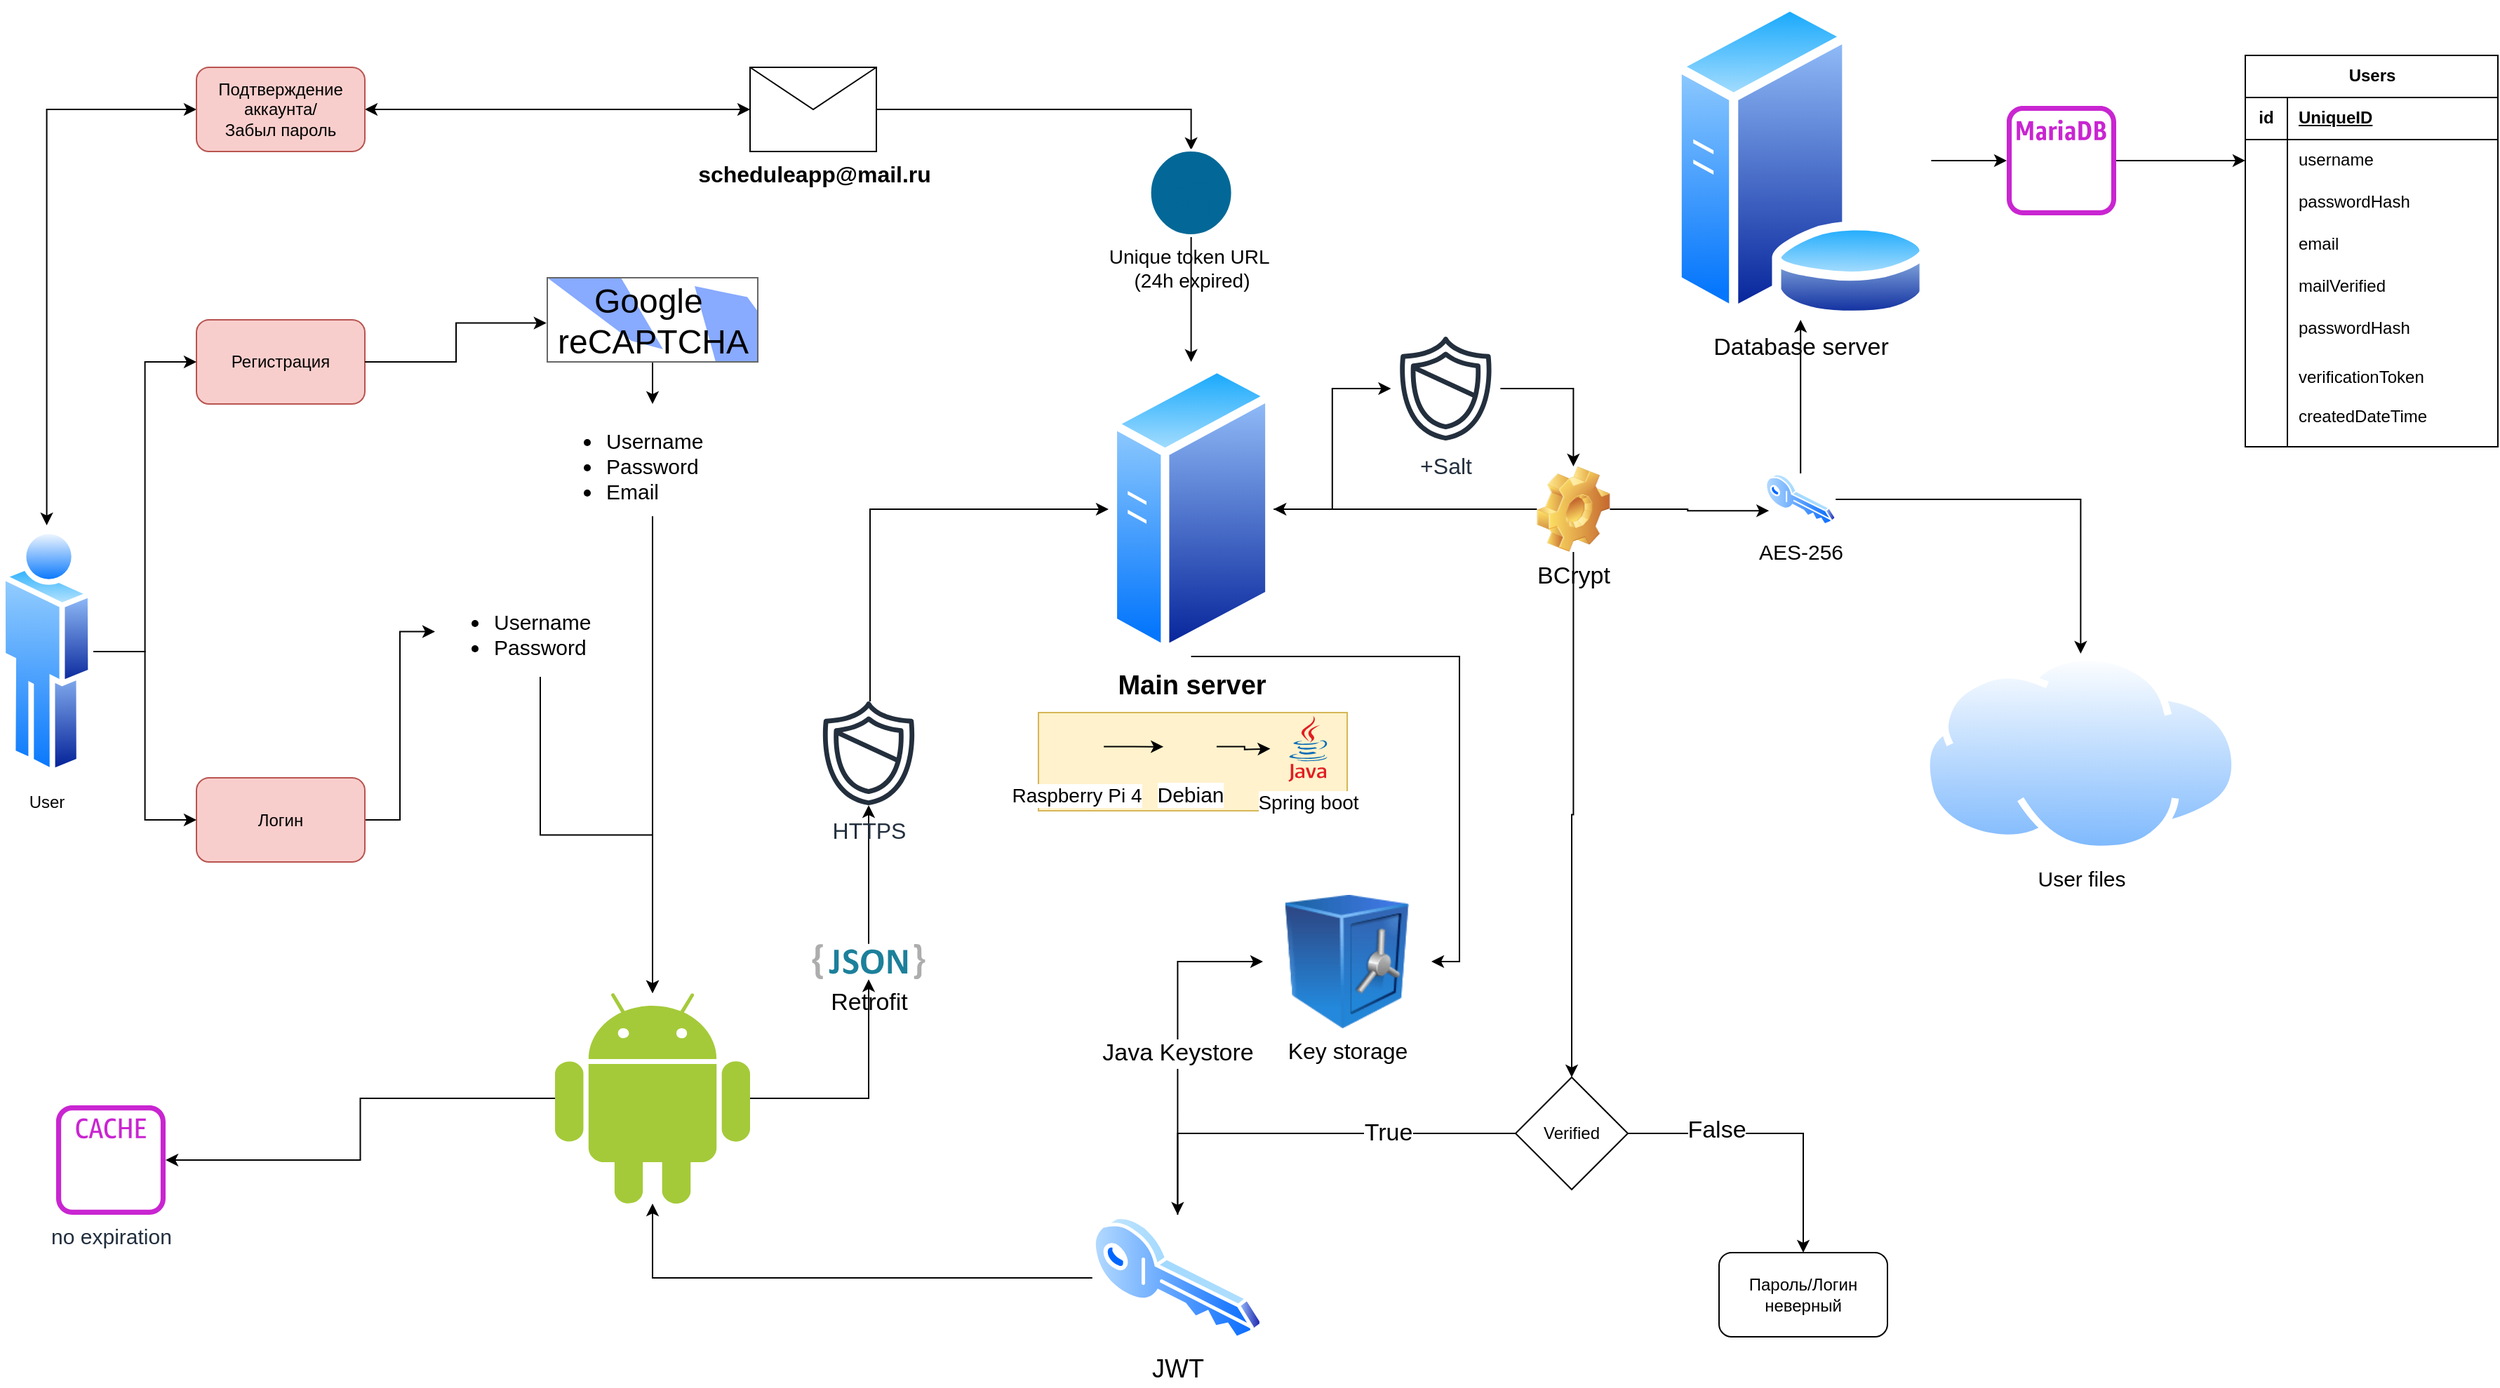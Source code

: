 <mxfile version="24.7.10">
  <diagram name="Страница — 1" id="QKNt265_Iv7t7Sv83_EB">
    <mxGraphModel dx="1509" dy="821" grid="1" gridSize="10" guides="1" tooltips="1" connect="1" arrows="1" fold="1" page="1" pageScale="1" pageWidth="850" pageHeight="1100" math="0" shadow="0">
      <root>
        <mxCell id="0" />
        <mxCell id="1" parent="0" />
        <mxCell id="BMl1e_dXPQe9FOXhRGfQ-3" value="Регистрация" style="rounded=1;whiteSpace=wrap;html=1;fillColor=#f8cecc;strokeColor=#b85450;" parent="1" vertex="1">
          <mxGeometry x="190" y="230" width="120" height="60" as="geometry" />
        </mxCell>
        <mxCell id="BMl1e_dXPQe9FOXhRGfQ-56" style="edgeStyle=orthogonalEdgeStyle;rounded=0;orthogonalLoop=1;jettySize=auto;html=1;entryX=0;entryY=0.5;entryDx=0;entryDy=0;" parent="1" source="BMl1e_dXPQe9FOXhRGfQ-6" target="BMl1e_dXPQe9FOXhRGfQ-55" edge="1">
          <mxGeometry relative="1" as="geometry" />
        </mxCell>
        <mxCell id="BMl1e_dXPQe9FOXhRGfQ-6" value="Логин" style="rounded=1;whiteSpace=wrap;html=1;fillColor=#f8cecc;strokeColor=#b85450;" parent="1" vertex="1">
          <mxGeometry x="190" y="556.5" width="120" height="60" as="geometry" />
        </mxCell>
        <mxCell id="BMl1e_dXPQe9FOXhRGfQ-92" style="edgeStyle=orthogonalEdgeStyle;rounded=0;orthogonalLoop=1;jettySize=auto;html=1;entryX=0.5;entryY=0;entryDx=0;entryDy=0;" parent="1" source="BMl1e_dXPQe9FOXhRGfQ-14" target="BMl1e_dXPQe9FOXhRGfQ-62" edge="1">
          <mxGeometry relative="1" as="geometry" />
        </mxCell>
        <mxCell id="BMl1e_dXPQe9FOXhRGfQ-110" value="" style="edgeStyle=orthogonalEdgeStyle;rounded=0;orthogonalLoop=1;jettySize=auto;html=1;" parent="1" source="BMl1e_dXPQe9FOXhRGfQ-14" target="BMl1e_dXPQe9FOXhRGfQ-17" edge="1">
          <mxGeometry relative="1" as="geometry" />
        </mxCell>
        <mxCell id="QFsG0AWe0DHCAmv3suZF-8" style="edgeStyle=orthogonalEdgeStyle;rounded=0;orthogonalLoop=1;jettySize=auto;html=1;entryX=0;entryY=0.75;entryDx=0;entryDy=0;" edge="1" parent="1" source="BMl1e_dXPQe9FOXhRGfQ-14" target="QFsG0AWe0DHCAmv3suZF-7">
          <mxGeometry relative="1" as="geometry" />
        </mxCell>
        <mxCell id="BMl1e_dXPQe9FOXhRGfQ-14" value="&lt;font style=&quot;font-size: 17px;&quot;&gt;BCrypt&lt;/font&gt;" style="shape=image;html=1;verticalLabelPosition=bottom;verticalAlign=top;imageAspect=1;aspect=fixed;image=img/clipart/Gear_128x128.png" parent="1" vertex="1">
          <mxGeometry x="1145.2" y="334.5" width="52" height="61" as="geometry" />
        </mxCell>
        <mxCell id="BMl1e_dXPQe9FOXhRGfQ-113" style="edgeStyle=orthogonalEdgeStyle;rounded=0;orthogonalLoop=1;jettySize=auto;html=1;" parent="1" source="BMl1e_dXPQe9FOXhRGfQ-15" target="BMl1e_dXPQe9FOXhRGfQ-84" edge="1">
          <mxGeometry relative="1" as="geometry" />
        </mxCell>
        <mxCell id="BMl1e_dXPQe9FOXhRGfQ-15" value="&lt;font style=&quot;font-size: 17px;&quot;&gt;Database server&lt;/font&gt;" style="image;aspect=fixed;perimeter=ellipsePerimeter;html=1;align=center;shadow=0;dashed=0;spacingTop=3;image=img/lib/active_directory/database_server.svg;" parent="1" vertex="1">
          <mxGeometry x="1240" y="2.93" width="186.2" height="227.07" as="geometry" />
        </mxCell>
        <mxCell id="BMl1e_dXPQe9FOXhRGfQ-16" value="&lt;font style=&quot;font-size: 15px;&quot;&gt;User files&lt;/font&gt;" style="image;aspect=fixed;perimeter=ellipsePerimeter;html=1;align=center;shadow=0;dashed=0;spacingTop=3;image=img/lib/active_directory/internet_cloud.svg;" parent="1" vertex="1">
          <mxGeometry x="1420" y="468" width="225.39" height="142" as="geometry" />
        </mxCell>
        <mxCell id="BMl1e_dXPQe9FOXhRGfQ-23" style="edgeStyle=orthogonalEdgeStyle;rounded=0;orthogonalLoop=1;jettySize=auto;html=1;entryX=0;entryY=0.5;entryDx=0;entryDy=0;" parent="1" source="BMl1e_dXPQe9FOXhRGfQ-21" target="BMl1e_dXPQe9FOXhRGfQ-3" edge="1">
          <mxGeometry relative="1" as="geometry" />
        </mxCell>
        <mxCell id="BMl1e_dXPQe9FOXhRGfQ-24" style="edgeStyle=orthogonalEdgeStyle;rounded=0;orthogonalLoop=1;jettySize=auto;html=1;entryX=0;entryY=0.5;entryDx=0;entryDy=0;" parent="1" source="BMl1e_dXPQe9FOXhRGfQ-21" target="BMl1e_dXPQe9FOXhRGfQ-6" edge="1">
          <mxGeometry relative="1" as="geometry" />
        </mxCell>
        <mxCell id="BMl1e_dXPQe9FOXhRGfQ-21" value="User" style="image;aspect=fixed;perimeter=ellipsePerimeter;html=1;align=center;shadow=0;dashed=0;spacingTop=3;image=img/lib/active_directory/user.svg;" parent="1" vertex="1">
          <mxGeometry x="50" y="376.5" width="66.6" height="180" as="geometry" />
        </mxCell>
        <mxCell id="BMl1e_dXPQe9FOXhRGfQ-27" value="" style="group" parent="1" vertex="1" connectable="0">
          <mxGeometry x="840" y="260" width="130" height="210" as="geometry" />
        </mxCell>
        <mxCell id="BMl1e_dXPQe9FOXhRGfQ-17" value="&lt;font size=&quot;1&quot; style=&quot;&quot;&gt;&lt;b style=&quot;font-size: 19px;&quot;&gt;Main server&lt;/b&gt;&lt;/font&gt;" style="image;aspect=fixed;perimeter=ellipsePerimeter;html=1;align=center;shadow=0;dashed=0;spacingTop=3;image=img/lib/active_directory/generic_server.svg;" parent="BMl1e_dXPQe9FOXhRGfQ-27" vertex="1">
          <mxGeometry width="117.6" height="210" as="geometry" />
        </mxCell>
        <mxCell id="BMl1e_dXPQe9FOXhRGfQ-136" style="edgeStyle=orthogonalEdgeStyle;rounded=0;orthogonalLoop=1;jettySize=auto;html=1;" parent="1" source="BMl1e_dXPQe9FOXhRGfQ-28" target="BMl1e_dXPQe9FOXhRGfQ-128" edge="1">
          <mxGeometry relative="1" as="geometry" />
        </mxCell>
        <mxCell id="QFsG0AWe0DHCAmv3suZF-3" style="edgeStyle=orthogonalEdgeStyle;rounded=0;orthogonalLoop=1;jettySize=auto;html=1;" edge="1" parent="1" source="BMl1e_dXPQe9FOXhRGfQ-29" target="QFsG0AWe0DHCAmv3suZF-1">
          <mxGeometry relative="1" as="geometry" />
        </mxCell>
        <mxCell id="BMl1e_dXPQe9FOXhRGfQ-28" value="" style="dashed=0;outlineConnect=0;html=1;align=center;labelPosition=center;verticalLabelPosition=bottom;verticalAlign=top;shape=mxgraph.weblogos.android;fillColor=#A4CA39;strokeColor=none" parent="1" vertex="1">
          <mxGeometry x="445.5" y="710" width="139" height="150" as="geometry" />
        </mxCell>
        <mxCell id="BMl1e_dXPQe9FOXhRGfQ-152" style="edgeStyle=orthogonalEdgeStyle;rounded=0;orthogonalLoop=1;jettySize=auto;html=1;" parent="1" source="BMl1e_dXPQe9FOXhRGfQ-35" target="BMl1e_dXPQe9FOXhRGfQ-28" edge="1">
          <mxGeometry relative="1" as="geometry" />
        </mxCell>
        <mxCell id="BMl1e_dXPQe9FOXhRGfQ-35" value="&lt;ul style=&quot;font-size: 15px;&quot;&gt;&lt;li&gt;Username&lt;/li&gt;&lt;li&gt;Password&lt;/li&gt;&lt;li&gt;Email&lt;/li&gt;&lt;/ul&gt;" style="text;strokeColor=none;fillColor=none;html=1;whiteSpace=wrap;verticalAlign=middle;overflow=hidden;arcSize=12;imageHeight=24;" parent="1" vertex="1">
          <mxGeometry x="440" y="290" width="150" height="80" as="geometry" />
        </mxCell>
        <mxCell id="BMl1e_dXPQe9FOXhRGfQ-47" style="edgeStyle=orthogonalEdgeStyle;rounded=0;orthogonalLoop=1;jettySize=auto;html=1;entryX=1;entryY=0.5;entryDx=0;entryDy=0;startArrow=classic;startFill=1;" parent="1" source="BMl1e_dXPQe9FOXhRGfQ-43" target="BMl1e_dXPQe9FOXhRGfQ-46" edge="1">
          <mxGeometry relative="1" as="geometry" />
        </mxCell>
        <mxCell id="QFsG0AWe0DHCAmv3suZF-14" style="edgeStyle=orthogonalEdgeStyle;rounded=0;orthogonalLoop=1;jettySize=auto;html=1;entryX=0.5;entryY=0;entryDx=0;entryDy=0;" edge="1" parent="1" source="QFsG0AWe0DHCAmv3suZF-16" target="BMl1e_dXPQe9FOXhRGfQ-17">
          <mxGeometry relative="1" as="geometry" />
        </mxCell>
        <mxCell id="BMl1e_dXPQe9FOXhRGfQ-43" value="&lt;b&gt;&lt;font style=&quot;font-size: 16px;&quot;&gt;scheduleapp@mail.ru&lt;/font&gt;&lt;/b&gt;" style="shape=message;html=1;html=1;outlineConnect=0;labelPosition=center;verticalLabelPosition=bottom;align=center;verticalAlign=top;" parent="1" vertex="1">
          <mxGeometry x="584.5" y="50" width="90" height="60" as="geometry" />
        </mxCell>
        <mxCell id="BMl1e_dXPQe9FOXhRGfQ-48" style="edgeStyle=orthogonalEdgeStyle;rounded=0;orthogonalLoop=1;jettySize=auto;html=1;entryX=0.5;entryY=0;entryDx=0;entryDy=0;startArrow=classic;startFill=1;" parent="1" source="BMl1e_dXPQe9FOXhRGfQ-46" target="BMl1e_dXPQe9FOXhRGfQ-21" edge="1">
          <mxGeometry relative="1" as="geometry" />
        </mxCell>
        <mxCell id="BMl1e_dXPQe9FOXhRGfQ-46" value="Подтверждение аккаун&lt;span style=&quot;background-color: initial;&quot;&gt;та/&lt;/span&gt;&lt;div&gt;Забыл пароль&lt;span style=&quot;background-color: initial;&quot;&gt;&lt;br&gt;&lt;/span&gt;&lt;/div&gt;" style="rounded=1;whiteSpace=wrap;html=1;fillColor=#f8cecc;strokeColor=#b85450;" parent="1" vertex="1">
          <mxGeometry x="190" y="50" width="120" height="60" as="geometry" />
        </mxCell>
        <mxCell id="BMl1e_dXPQe9FOXhRGfQ-129" style="edgeStyle=orthogonalEdgeStyle;rounded=0;orthogonalLoop=1;jettySize=auto;html=1;" parent="1" source="BMl1e_dXPQe9FOXhRGfQ-58" target="BMl1e_dXPQe9FOXhRGfQ-28" edge="1">
          <mxGeometry relative="1" as="geometry" />
        </mxCell>
        <mxCell id="QFsG0AWe0DHCAmv3suZF-23" style="edgeStyle=orthogonalEdgeStyle;rounded=0;orthogonalLoop=1;jettySize=auto;html=1;entryX=0;entryY=0.5;entryDx=0;entryDy=0;" edge="1" parent="1" source="BMl1e_dXPQe9FOXhRGfQ-58" target="QFsG0AWe0DHCAmv3suZF-10">
          <mxGeometry relative="1" as="geometry" />
        </mxCell>
        <mxCell id="QFsG0AWe0DHCAmv3suZF-24" value="&lt;font style=&quot;font-size: 17px;&quot;&gt;Java Keystore&lt;/font&gt;" style="edgeLabel;html=1;align=center;verticalAlign=middle;resizable=0;points=[];" vertex="1" connectable="0" parent="QFsG0AWe0DHCAmv3suZF-23">
          <mxGeometry x="-0.044" relative="1" as="geometry">
            <mxPoint as="offset" />
          </mxGeometry>
        </mxCell>
        <mxCell id="BMl1e_dXPQe9FOXhRGfQ-58" value="&lt;font style=&quot;font-size: 18px;&quot;&gt;JWT&lt;/font&gt;" style="image;aspect=fixed;perimeter=ellipsePerimeter;html=1;align=center;shadow=0;dashed=0;spacingTop=3;image=img/lib/active_directory/key.svg;" parent="1" vertex="1">
          <mxGeometry x="828.38" y="868" width="121.62" height="90" as="geometry" />
        </mxCell>
        <mxCell id="BMl1e_dXPQe9FOXhRGfQ-66" style="edgeStyle=orthogonalEdgeStyle;rounded=0;orthogonalLoop=1;jettySize=auto;html=1;entryX=0.5;entryY=0;entryDx=0;entryDy=0;" parent="1" source="BMl1e_dXPQe9FOXhRGfQ-62" target="BMl1e_dXPQe9FOXhRGfQ-58" edge="1">
          <mxGeometry relative="1" as="geometry" />
        </mxCell>
        <mxCell id="BMl1e_dXPQe9FOXhRGfQ-67" value="&lt;font style=&quot;font-size: 17px;&quot;&gt;True&lt;/font&gt;" style="edgeLabel;html=1;align=center;verticalAlign=middle;resizable=0;points=[];" parent="BMl1e_dXPQe9FOXhRGfQ-66" vertex="1" connectable="0">
          <mxGeometry x="-0.388" relative="1" as="geometry">
            <mxPoint as="offset" />
          </mxGeometry>
        </mxCell>
        <mxCell id="BMl1e_dXPQe9FOXhRGfQ-71" style="edgeStyle=orthogonalEdgeStyle;rounded=0;orthogonalLoop=1;jettySize=auto;html=1;entryX=0.5;entryY=0;entryDx=0;entryDy=0;" parent="1" source="BMl1e_dXPQe9FOXhRGfQ-62" target="BMl1e_dXPQe9FOXhRGfQ-68" edge="1">
          <mxGeometry relative="1" as="geometry" />
        </mxCell>
        <mxCell id="BMl1e_dXPQe9FOXhRGfQ-73" value="&lt;font style=&quot;font-size: 17px;&quot;&gt;False&lt;/font&gt;" style="edgeLabel;html=1;align=center;verticalAlign=middle;resizable=0;points=[];" parent="BMl1e_dXPQe9FOXhRGfQ-71" vertex="1" connectable="0">
          <mxGeometry x="-0.406" y="2" relative="1" as="geometry">
            <mxPoint as="offset" />
          </mxGeometry>
        </mxCell>
        <mxCell id="BMl1e_dXPQe9FOXhRGfQ-62" value="Verified" style="rhombus;whiteSpace=wrap;html=1;" parent="1" vertex="1">
          <mxGeometry x="1130" y="770" width="80" height="80" as="geometry" />
        </mxCell>
        <mxCell id="BMl1e_dXPQe9FOXhRGfQ-68" value="Пароль/Логин неверный" style="rounded=1;whiteSpace=wrap;html=1;" parent="1" vertex="1">
          <mxGeometry x="1275" y="895" width="120" height="60" as="geometry" />
        </mxCell>
        <mxCell id="BMl1e_dXPQe9FOXhRGfQ-153" style="edgeStyle=orthogonalEdgeStyle;rounded=0;orthogonalLoop=1;jettySize=auto;html=1;entryX=0.5;entryY=0;entryDx=0;entryDy=0;" parent="1" source="BMl1e_dXPQe9FOXhRGfQ-75" target="BMl1e_dXPQe9FOXhRGfQ-35" edge="1">
          <mxGeometry relative="1" as="geometry" />
        </mxCell>
        <mxCell id="BMl1e_dXPQe9FOXhRGfQ-75" value="&lt;font style=&quot;font-size: 24px;&quot; color=&quot;#000000&quot;&gt;Google&amp;nbsp;&lt;/font&gt;&lt;div style=&quot;font-size: 24px;&quot;&gt;&lt;font style=&quot;font-size: 24px;&quot; color=&quot;#000000&quot;&gt;reCAPTCHA&lt;/font&gt;&lt;/div&gt;" style="strokeWidth=1;shadow=0;dashed=0;align=center;html=1;shape=mxgraph.mockup.text.captcha;fontColor=#666666;fontSize=25;strokeColor=#666666;mainText=" parent="1" vertex="1">
          <mxGeometry x="440" y="200" width="150" height="60" as="geometry" />
        </mxCell>
        <mxCell id="BMl1e_dXPQe9FOXhRGfQ-76" style="edgeStyle=orthogonalEdgeStyle;rounded=0;orthogonalLoop=1;jettySize=auto;html=1;entryX=-0.004;entryY=0.538;entryDx=0;entryDy=0;entryPerimeter=0;" parent="1" source="BMl1e_dXPQe9FOXhRGfQ-3" target="BMl1e_dXPQe9FOXhRGfQ-75" edge="1">
          <mxGeometry relative="1" as="geometry" />
        </mxCell>
        <mxCell id="BMl1e_dXPQe9FOXhRGfQ-114" style="edgeStyle=orthogonalEdgeStyle;rounded=0;orthogonalLoop=1;jettySize=auto;html=1;entryX=0;entryY=0.5;entryDx=0;entryDy=0;" parent="1" source="BMl1e_dXPQe9FOXhRGfQ-84" target="BMl1e_dXPQe9FOXhRGfQ-100" edge="1">
          <mxGeometry relative="1" as="geometry" />
        </mxCell>
        <mxCell id="BMl1e_dXPQe9FOXhRGfQ-84" value="" style="sketch=0;outlineConnect=0;fontColor=#232F3E;gradientColor=none;fillColor=#C925D1;strokeColor=none;dashed=0;verticalLabelPosition=bottom;verticalAlign=top;align=center;html=1;fontSize=12;fontStyle=0;aspect=fixed;pointerEvents=1;shape=mxgraph.aws4.rds_mariadb_instance_alt;" parent="1" vertex="1">
          <mxGeometry x="1480" y="77.47" width="78" height="78" as="geometry" />
        </mxCell>
        <mxCell id="BMl1e_dXPQe9FOXhRGfQ-96" value="Users" style="shape=table;startSize=30;container=1;collapsible=1;childLayout=tableLayout;fixedRows=1;rowLines=0;fontStyle=1;align=center;resizeLast=1;html=1;" parent="1" vertex="1">
          <mxGeometry x="1650" y="41.47" width="180" height="279" as="geometry">
            <mxRectangle x="1470" y="50.5" width="70" height="30" as="alternateBounds" />
          </mxGeometry>
        </mxCell>
        <mxCell id="BMl1e_dXPQe9FOXhRGfQ-97" value="" style="shape=tableRow;horizontal=0;startSize=0;swimlaneHead=0;swimlaneBody=0;fillColor=none;collapsible=0;dropTarget=0;points=[[0,0.5],[1,0.5]];portConstraint=eastwest;top=0;left=0;right=0;bottom=1;" parent="BMl1e_dXPQe9FOXhRGfQ-96" vertex="1">
          <mxGeometry y="30" width="180" height="30" as="geometry" />
        </mxCell>
        <mxCell id="BMl1e_dXPQe9FOXhRGfQ-98" value="id" style="shape=partialRectangle;connectable=0;fillColor=none;top=0;left=0;bottom=0;right=0;fontStyle=1;overflow=hidden;whiteSpace=wrap;html=1;" parent="BMl1e_dXPQe9FOXhRGfQ-97" vertex="1">
          <mxGeometry width="30" height="30" as="geometry">
            <mxRectangle width="30" height="30" as="alternateBounds" />
          </mxGeometry>
        </mxCell>
        <mxCell id="BMl1e_dXPQe9FOXhRGfQ-99" value="UniqueID" style="shape=partialRectangle;connectable=0;fillColor=none;top=0;left=0;bottom=0;right=0;align=left;spacingLeft=6;fontStyle=5;overflow=hidden;whiteSpace=wrap;html=1;" parent="BMl1e_dXPQe9FOXhRGfQ-97" vertex="1">
          <mxGeometry x="30" width="150" height="30" as="geometry">
            <mxRectangle width="150" height="30" as="alternateBounds" />
          </mxGeometry>
        </mxCell>
        <mxCell id="BMl1e_dXPQe9FOXhRGfQ-100" value="" style="shape=tableRow;horizontal=0;startSize=0;swimlaneHead=0;swimlaneBody=0;fillColor=none;collapsible=0;dropTarget=0;points=[[0,0.5],[1,0.5]];portConstraint=eastwest;top=0;left=0;right=0;bottom=0;" parent="BMl1e_dXPQe9FOXhRGfQ-96" vertex="1">
          <mxGeometry y="60" width="180" height="30" as="geometry" />
        </mxCell>
        <mxCell id="BMl1e_dXPQe9FOXhRGfQ-101" value="" style="shape=partialRectangle;connectable=0;fillColor=none;top=0;left=0;bottom=0;right=0;editable=1;overflow=hidden;whiteSpace=wrap;html=1;" parent="BMl1e_dXPQe9FOXhRGfQ-100" vertex="1">
          <mxGeometry width="30" height="30" as="geometry">
            <mxRectangle width="30" height="30" as="alternateBounds" />
          </mxGeometry>
        </mxCell>
        <mxCell id="BMl1e_dXPQe9FOXhRGfQ-102" value="username" style="shape=partialRectangle;connectable=0;fillColor=none;top=0;left=0;bottom=0;right=0;align=left;spacingLeft=6;overflow=hidden;whiteSpace=wrap;html=1;" parent="BMl1e_dXPQe9FOXhRGfQ-100" vertex="1">
          <mxGeometry x="30" width="150" height="30" as="geometry">
            <mxRectangle width="150" height="30" as="alternateBounds" />
          </mxGeometry>
        </mxCell>
        <mxCell id="BMl1e_dXPQe9FOXhRGfQ-103" value="" style="shape=tableRow;horizontal=0;startSize=0;swimlaneHead=0;swimlaneBody=0;fillColor=none;collapsible=0;dropTarget=0;points=[[0,0.5],[1,0.5]];portConstraint=eastwest;top=0;left=0;right=0;bottom=0;" parent="BMl1e_dXPQe9FOXhRGfQ-96" vertex="1">
          <mxGeometry y="90" width="180" height="30" as="geometry" />
        </mxCell>
        <mxCell id="BMl1e_dXPQe9FOXhRGfQ-104" value="" style="shape=partialRectangle;connectable=0;fillColor=none;top=0;left=0;bottom=0;right=0;editable=1;overflow=hidden;whiteSpace=wrap;html=1;" parent="BMl1e_dXPQe9FOXhRGfQ-103" vertex="1">
          <mxGeometry width="30" height="30" as="geometry">
            <mxRectangle width="30" height="30" as="alternateBounds" />
          </mxGeometry>
        </mxCell>
        <mxCell id="BMl1e_dXPQe9FOXhRGfQ-105" value="passwordHash" style="shape=partialRectangle;connectable=0;fillColor=none;top=0;left=0;bottom=0;right=0;align=left;spacingLeft=6;overflow=hidden;whiteSpace=wrap;html=1;" parent="BMl1e_dXPQe9FOXhRGfQ-103" vertex="1">
          <mxGeometry x="30" width="150" height="30" as="geometry">
            <mxRectangle width="150" height="30" as="alternateBounds" />
          </mxGeometry>
        </mxCell>
        <mxCell id="BMl1e_dXPQe9FOXhRGfQ-106" value="" style="shape=tableRow;horizontal=0;startSize=0;swimlaneHead=0;swimlaneBody=0;fillColor=none;collapsible=0;dropTarget=0;points=[[0,0.5],[1,0.5]];portConstraint=eastwest;top=0;left=0;right=0;bottom=0;" parent="BMl1e_dXPQe9FOXhRGfQ-96" vertex="1">
          <mxGeometry y="120" width="180" height="30" as="geometry" />
        </mxCell>
        <mxCell id="BMl1e_dXPQe9FOXhRGfQ-107" value="" style="shape=partialRectangle;connectable=0;fillColor=none;top=0;left=0;bottom=0;right=0;editable=1;overflow=hidden;whiteSpace=wrap;html=1;" parent="BMl1e_dXPQe9FOXhRGfQ-106" vertex="1">
          <mxGeometry width="30" height="30" as="geometry">
            <mxRectangle width="30" height="30" as="alternateBounds" />
          </mxGeometry>
        </mxCell>
        <mxCell id="BMl1e_dXPQe9FOXhRGfQ-108" value="email" style="shape=partialRectangle;connectable=0;fillColor=none;top=0;left=0;bottom=0;right=0;align=left;spacingLeft=6;overflow=hidden;whiteSpace=wrap;html=1;" parent="BMl1e_dXPQe9FOXhRGfQ-106" vertex="1">
          <mxGeometry x="30" width="150" height="30" as="geometry">
            <mxRectangle width="150" height="30" as="alternateBounds" />
          </mxGeometry>
        </mxCell>
        <mxCell id="BMl1e_dXPQe9FOXhRGfQ-115" value="" style="shape=tableRow;horizontal=0;startSize=0;swimlaneHead=0;swimlaneBody=0;fillColor=none;collapsible=0;dropTarget=0;points=[[0,0.5],[1,0.5]];portConstraint=eastwest;top=0;left=0;right=0;bottom=0;" parent="BMl1e_dXPQe9FOXhRGfQ-96" vertex="1">
          <mxGeometry y="150" width="180" height="30" as="geometry" />
        </mxCell>
        <mxCell id="BMl1e_dXPQe9FOXhRGfQ-116" value="" style="shape=partialRectangle;connectable=0;fillColor=none;top=0;left=0;bottom=0;right=0;editable=1;overflow=hidden;whiteSpace=wrap;html=1;" parent="BMl1e_dXPQe9FOXhRGfQ-115" vertex="1">
          <mxGeometry width="30" height="30" as="geometry">
            <mxRectangle width="30" height="30" as="alternateBounds" />
          </mxGeometry>
        </mxCell>
        <mxCell id="BMl1e_dXPQe9FOXhRGfQ-117" value="mailVerified" style="shape=partialRectangle;connectable=0;fillColor=none;top=0;left=0;bottom=0;right=0;align=left;spacingLeft=6;overflow=hidden;whiteSpace=wrap;html=1;" parent="BMl1e_dXPQe9FOXhRGfQ-115" vertex="1">
          <mxGeometry x="30" width="150" height="30" as="geometry">
            <mxRectangle width="150" height="30" as="alternateBounds" />
          </mxGeometry>
        </mxCell>
        <mxCell id="BMl1e_dXPQe9FOXhRGfQ-118" value="" style="shape=tableRow;horizontal=0;startSize=0;swimlaneHead=0;swimlaneBody=0;fillColor=none;collapsible=0;dropTarget=0;points=[[0,0.5],[1,0.5]];portConstraint=eastwest;top=0;left=0;right=0;bottom=0;" parent="BMl1e_dXPQe9FOXhRGfQ-96" vertex="1">
          <mxGeometry y="180" width="180" height="30" as="geometry" />
        </mxCell>
        <mxCell id="BMl1e_dXPQe9FOXhRGfQ-119" value="" style="shape=partialRectangle;connectable=0;fillColor=none;top=0;left=0;bottom=0;right=0;editable=1;overflow=hidden;whiteSpace=wrap;html=1;" parent="BMl1e_dXPQe9FOXhRGfQ-118" vertex="1">
          <mxGeometry width="30" height="30" as="geometry">
            <mxRectangle width="30" height="30" as="alternateBounds" />
          </mxGeometry>
        </mxCell>
        <mxCell id="BMl1e_dXPQe9FOXhRGfQ-120" value="passwordHash" style="shape=partialRectangle;connectable=0;fillColor=none;top=0;left=0;bottom=0;right=0;align=left;spacingLeft=6;overflow=hidden;whiteSpace=wrap;html=1;" parent="BMl1e_dXPQe9FOXhRGfQ-118" vertex="1">
          <mxGeometry x="30" width="150" height="30" as="geometry">
            <mxRectangle width="150" height="30" as="alternateBounds" />
          </mxGeometry>
        </mxCell>
        <mxCell id="BMl1e_dXPQe9FOXhRGfQ-121" value="" style="shape=tableRow;horizontal=0;startSize=0;swimlaneHead=0;swimlaneBody=0;fillColor=none;collapsible=0;dropTarget=0;points=[[0,0.5],[1,0.5]];portConstraint=eastwest;top=0;left=0;right=0;bottom=0;" parent="BMl1e_dXPQe9FOXhRGfQ-96" vertex="1">
          <mxGeometry y="210" width="180" height="39" as="geometry" />
        </mxCell>
        <mxCell id="BMl1e_dXPQe9FOXhRGfQ-122" value="" style="shape=partialRectangle;connectable=0;fillColor=none;top=0;left=0;bottom=0;right=0;editable=1;overflow=hidden;whiteSpace=wrap;html=1;" parent="BMl1e_dXPQe9FOXhRGfQ-121" vertex="1">
          <mxGeometry width="30" height="39" as="geometry">
            <mxRectangle width="30" height="39" as="alternateBounds" />
          </mxGeometry>
        </mxCell>
        <mxCell id="BMl1e_dXPQe9FOXhRGfQ-123" value="verificationToken" style="shape=partialRectangle;connectable=0;fillColor=none;top=0;left=0;bottom=0;right=0;align=left;spacingLeft=6;overflow=hidden;whiteSpace=wrap;html=1;" parent="BMl1e_dXPQe9FOXhRGfQ-121" vertex="1">
          <mxGeometry x="30" width="150" height="39" as="geometry">
            <mxRectangle width="150" height="39" as="alternateBounds" />
          </mxGeometry>
        </mxCell>
        <mxCell id="BMl1e_dXPQe9FOXhRGfQ-124" value="" style="shape=tableRow;horizontal=0;startSize=0;swimlaneHead=0;swimlaneBody=0;fillColor=none;collapsible=0;dropTarget=0;points=[[0,0.5],[1,0.5]];portConstraint=eastwest;top=0;left=0;right=0;bottom=1;" parent="BMl1e_dXPQe9FOXhRGfQ-96" vertex="1">
          <mxGeometry y="249" width="180" height="30" as="geometry" />
        </mxCell>
        <mxCell id="BMl1e_dXPQe9FOXhRGfQ-125" value="" style="shape=partialRectangle;connectable=0;fillColor=none;top=0;left=0;bottom=0;right=0;fontStyle=1;overflow=hidden;whiteSpace=wrap;html=1;" parent="BMl1e_dXPQe9FOXhRGfQ-124" vertex="1">
          <mxGeometry width="30" height="30" as="geometry">
            <mxRectangle width="30" height="30" as="alternateBounds" />
          </mxGeometry>
        </mxCell>
        <mxCell id="BMl1e_dXPQe9FOXhRGfQ-126" value="" style="shape=partialRectangle;connectable=0;fillColor=none;top=0;left=0;bottom=0;right=0;align=left;spacingLeft=6;fontStyle=5;overflow=hidden;whiteSpace=wrap;html=1;" parent="BMl1e_dXPQe9FOXhRGfQ-124" vertex="1">
          <mxGeometry x="30" width="150" height="30" as="geometry">
            <mxRectangle width="150" height="30" as="alternateBounds" />
          </mxGeometry>
        </mxCell>
        <mxCell id="BMl1e_dXPQe9FOXhRGfQ-112" style="edgeStyle=orthogonalEdgeStyle;rounded=0;orthogonalLoop=1;jettySize=auto;html=1;entryX=0.5;entryY=0;entryDx=0;entryDy=0;" parent="1" source="BMl1e_dXPQe9FOXhRGfQ-109" target="BMl1e_dXPQe9FOXhRGfQ-14" edge="1">
          <mxGeometry relative="1" as="geometry" />
        </mxCell>
        <mxCell id="BMl1e_dXPQe9FOXhRGfQ-109" value="&lt;font style=&quot;font-size: 16px;&quot;&gt;+Salt&lt;/font&gt;" style="sketch=0;outlineConnect=0;fontColor=#232F3E;gradientColor=none;fillColor=#232F3D;strokeColor=none;dashed=0;verticalLabelPosition=bottom;verticalAlign=top;align=center;html=1;fontSize=12;fontStyle=0;aspect=fixed;pointerEvents=1;shape=mxgraph.aws4.shield2;" parent="1" vertex="1">
          <mxGeometry x="1041.2" y="240" width="78" height="78" as="geometry" />
        </mxCell>
        <mxCell id="BMl1e_dXPQe9FOXhRGfQ-111" style="edgeStyle=orthogonalEdgeStyle;rounded=0;orthogonalLoop=1;jettySize=auto;html=1;" parent="1" source="BMl1e_dXPQe9FOXhRGfQ-17" target="BMl1e_dXPQe9FOXhRGfQ-109" edge="1">
          <mxGeometry relative="1" as="geometry" />
        </mxCell>
        <mxCell id="BMl1e_dXPQe9FOXhRGfQ-128" value="&lt;font style=&quot;font-size: 15px;&quot;&gt;no&amp;nbsp;expiration&lt;/font&gt;" style="sketch=0;outlineConnect=0;fontColor=#232F3E;gradientColor=none;fillColor=#C925D1;strokeColor=none;dashed=0;verticalLabelPosition=bottom;verticalAlign=top;align=center;html=1;fontSize=12;fontStyle=0;aspect=fixed;pointerEvents=1;shape=mxgraph.aws4.cache_node;" parent="1" vertex="1">
          <mxGeometry x="90" y="790" width="78" height="78" as="geometry" />
        </mxCell>
        <mxCell id="BMl1e_dXPQe9FOXhRGfQ-137" value="createdDateTime" style="shape=partialRectangle;connectable=0;fillColor=none;top=0;left=0;bottom=0;right=0;align=left;spacingLeft=6;overflow=hidden;whiteSpace=wrap;html=1;" parent="1" vertex="1">
          <mxGeometry x="1680" y="279" width="150" height="39" as="geometry">
            <mxRectangle width="150" height="39" as="alternateBounds" />
          </mxGeometry>
        </mxCell>
        <mxCell id="BMl1e_dXPQe9FOXhRGfQ-141" value="" style="group" parent="1" vertex="1" connectable="0">
          <mxGeometry x="790" y="510" width="220" height="70" as="geometry" />
        </mxCell>
        <mxCell id="BMl1e_dXPQe9FOXhRGfQ-139" value="" style="group;fillColor=#fff2cc;strokeColor=#d6b656;container=0;" parent="BMl1e_dXPQe9FOXhRGfQ-141" vertex="1" connectable="0">
          <mxGeometry width="220.0" height="70" as="geometry" />
        </mxCell>
        <mxCell id="BMl1e_dXPQe9FOXhRGfQ-94" style="edgeStyle=orthogonalEdgeStyle;rounded=0;orthogonalLoop=1;jettySize=auto;html=1;entryX=0;entryY=0.5;entryDx=0;entryDy=0;" parent="BMl1e_dXPQe9FOXhRGfQ-141" source="BMl1e_dXPQe9FOXhRGfQ-85" target="BMl1e_dXPQe9FOXhRGfQ-86" edge="1">
          <mxGeometry relative="1" as="geometry" />
        </mxCell>
        <mxCell id="BMl1e_dXPQe9FOXhRGfQ-85" value="&lt;font style=&quot;font-size: 14px;&quot;&gt;Raspberry Pi 4&lt;/font&gt;" style="shape=image;html=1;verticalAlign=top;verticalLabelPosition=bottom;labelBackgroundColor=#ffffff;imageAspect=0;aspect=fixed;image=https://cdn1.iconfinder.com/data/icons/fruit-136/64/Fruit_iconfree_Filled_Outline_raspberry-healthy-organic-food-fruit_icon-128.png" parent="BMl1e_dXPQe9FOXhRGfQ-141" vertex="1">
          <mxGeometry x="6.849" y="4.438" width="39.71" height="39.71" as="geometry" />
        </mxCell>
        <mxCell id="BMl1e_dXPQe9FOXhRGfQ-95" style="edgeStyle=orthogonalEdgeStyle;rounded=0;orthogonalLoop=1;jettySize=auto;html=1;" parent="BMl1e_dXPQe9FOXhRGfQ-141" source="BMl1e_dXPQe9FOXhRGfQ-86" edge="1">
          <mxGeometry relative="1" as="geometry">
            <mxPoint x="165.205" y="25.767" as="targetPoint" />
          </mxGeometry>
        </mxCell>
        <mxCell id="BMl1e_dXPQe9FOXhRGfQ-86" value="&lt;font style=&quot;font-size: 15px;&quot;&gt;Debian&lt;/font&gt;" style="shape=image;html=1;verticalAlign=top;verticalLabelPosition=bottom;labelBackgroundColor=#ffffff;imageAspect=0;aspect=fixed;image=https://cdn1.iconfinder.com/data/icons/Vista-Inspirate_1.0/128x128/apps/debian.png" parent="BMl1e_dXPQe9FOXhRGfQ-141" vertex="1">
          <mxGeometry x="89.11" y="5.44" width="37.845" height="37.845" as="geometry" />
        </mxCell>
        <mxCell id="BMl1e_dXPQe9FOXhRGfQ-140" value="&lt;font style=&quot;font-size: 14px; background-color: rgb(255, 255, 255);&quot;&gt;Spring boot&lt;/font&gt;" style="dashed=0;outlineConnect=0;html=1;align=center;labelPosition=center;verticalLabelPosition=bottom;verticalAlign=top;shape=mxgraph.weblogos.java" parent="BMl1e_dXPQe9FOXhRGfQ-141" vertex="1">
          <mxGeometry x="178.082" y="2.222" width="28.219" height="47.096" as="geometry" />
        </mxCell>
        <mxCell id="BMl1e_dXPQe9FOXhRGfQ-151" style="edgeStyle=orthogonalEdgeStyle;rounded=0;orthogonalLoop=1;jettySize=auto;html=1;" parent="1" source="BMl1e_dXPQe9FOXhRGfQ-55" target="BMl1e_dXPQe9FOXhRGfQ-28" edge="1">
          <mxGeometry relative="1" as="geometry" />
        </mxCell>
        <mxCell id="BMl1e_dXPQe9FOXhRGfQ-55" value="&lt;ul style=&quot;font-size: 15px;&quot;&gt;&lt;li&gt;Username&lt;/li&gt;&lt;li&gt;Password&lt;/li&gt;&lt;/ul&gt;" style="text;strokeColor=none;fillColor=none;html=1;whiteSpace=wrap;verticalAlign=middle;overflow=hidden;arcSize=12;imageHeight=24;" parent="1" vertex="1">
          <mxGeometry x="360" y="420" width="150" height="64.5" as="geometry" />
        </mxCell>
        <mxCell id="QFsG0AWe0DHCAmv3suZF-20" style="edgeStyle=orthogonalEdgeStyle;rounded=0;orthogonalLoop=1;jettySize=auto;html=1;entryX=0;entryY=0.5;entryDx=0;entryDy=0;" edge="1" parent="1" source="QFsG0AWe0DHCAmv3suZF-1" target="BMl1e_dXPQe9FOXhRGfQ-17">
          <mxGeometry relative="1" as="geometry">
            <Array as="points">
              <mxPoint x="670" y="365" />
            </Array>
          </mxGeometry>
        </mxCell>
        <mxCell id="QFsG0AWe0DHCAmv3suZF-1" value="&lt;font style=&quot;font-size: 16px;&quot;&gt;HTTPS&lt;/font&gt;" style="sketch=0;outlineConnect=0;fontColor=#232F3E;gradientColor=none;fillColor=#232F3D;strokeColor=none;dashed=0;verticalLabelPosition=bottom;verticalAlign=top;align=center;html=1;fontSize=12;fontStyle=0;aspect=fixed;pointerEvents=1;shape=mxgraph.aws4.shield2;" vertex="1" parent="1">
          <mxGeometry x="630" y="500" width="78" height="78" as="geometry" />
        </mxCell>
        <mxCell id="QFsG0AWe0DHCAmv3suZF-9" style="edgeStyle=orthogonalEdgeStyle;rounded=0;orthogonalLoop=1;jettySize=auto;html=1;" edge="1" parent="1" source="QFsG0AWe0DHCAmv3suZF-7" target="BMl1e_dXPQe9FOXhRGfQ-15">
          <mxGeometry relative="1" as="geometry" />
        </mxCell>
        <mxCell id="QFsG0AWe0DHCAmv3suZF-18" style="edgeStyle=orthogonalEdgeStyle;rounded=0;orthogonalLoop=1;jettySize=auto;html=1;entryX=0.5;entryY=0;entryDx=0;entryDy=0;" edge="1" parent="1" source="QFsG0AWe0DHCAmv3suZF-7" target="BMl1e_dXPQe9FOXhRGfQ-16">
          <mxGeometry relative="1" as="geometry" />
        </mxCell>
        <mxCell id="QFsG0AWe0DHCAmv3suZF-7" value="&lt;font style=&quot;font-size: 15px;&quot;&gt;AES-256&lt;/font&gt;" style="image;aspect=fixed;perimeter=ellipsePerimeter;html=1;align=center;shadow=0;dashed=0;spacingTop=3;image=img/lib/active_directory/key.svg;" vertex="1" parent="1">
          <mxGeometry x="1308.1" y="339.5" width="50" height="37" as="geometry" />
        </mxCell>
        <mxCell id="QFsG0AWe0DHCAmv3suZF-10" value="&lt;font style=&quot;font-size: 16px;&quot;&gt;Key storage&lt;/font&gt;" style="image;html=1;image=img/lib/clip_art/finance/Safe_128x128.png" vertex="1" parent="1">
          <mxGeometry x="950" y="640" width="120" height="95" as="geometry" />
        </mxCell>
        <mxCell id="QFsG0AWe0DHCAmv3suZF-15" value="" style="edgeStyle=orthogonalEdgeStyle;rounded=0;orthogonalLoop=1;jettySize=auto;html=1;entryX=0.5;entryY=0;entryDx=0;entryDy=0;" edge="1" parent="1" source="BMl1e_dXPQe9FOXhRGfQ-43" target="QFsG0AWe0DHCAmv3suZF-16">
          <mxGeometry relative="1" as="geometry">
            <mxPoint x="675" y="80" as="sourcePoint" />
            <mxPoint x="899" y="260" as="targetPoint" />
          </mxGeometry>
        </mxCell>
        <mxCell id="QFsG0AWe0DHCAmv3suZF-16" value="&lt;font style=&quot;font-size: 14px;&quot;&gt;Unique token URL&amp;nbsp;&lt;/font&gt;&lt;div&gt;&lt;font style=&quot;font-size: 14px;&quot;&gt;(24h expired)&lt;/font&gt;&lt;/div&gt;" style="shape=mxgraph.cisco.misc.token;html=1;pointerEvents=1;dashed=0;fillColor=#036897;strokeColor=#ffffff;strokeWidth=2;verticalLabelPosition=bottom;verticalAlign=top;align=center;outlineConnect=0;" vertex="1" parent="1">
          <mxGeometry x="869.3" y="109" width="59" height="61" as="geometry" />
        </mxCell>
        <mxCell id="QFsG0AWe0DHCAmv3suZF-17" style="edgeStyle=orthogonalEdgeStyle;rounded=0;orthogonalLoop=1;jettySize=auto;html=1;entryX=1;entryY=0.5;entryDx=0;entryDy=0;" edge="1" parent="1" source="BMl1e_dXPQe9FOXhRGfQ-17" target="QFsG0AWe0DHCAmv3suZF-10">
          <mxGeometry relative="1" as="geometry">
            <Array as="points">
              <mxPoint x="1090" y="470" />
              <mxPoint x="1090" y="688" />
            </Array>
          </mxGeometry>
        </mxCell>
        <mxCell id="QFsG0AWe0DHCAmv3suZF-19" value="" style="edgeStyle=orthogonalEdgeStyle;rounded=0;orthogonalLoop=1;jettySize=auto;html=1;" edge="1" parent="1" source="BMl1e_dXPQe9FOXhRGfQ-28" target="BMl1e_dXPQe9FOXhRGfQ-29">
          <mxGeometry relative="1" as="geometry">
            <mxPoint x="585" y="785" as="sourcePoint" />
            <mxPoint x="669" y="576" as="targetPoint" />
          </mxGeometry>
        </mxCell>
        <mxCell id="BMl1e_dXPQe9FOXhRGfQ-29" value="&lt;font style=&quot;font-size: 17px;&quot;&gt;Retrofit&lt;/font&gt;" style="dashed=0;outlineConnect=0;html=1;align=center;labelPosition=center;verticalLabelPosition=bottom;verticalAlign=top;shape=mxgraph.weblogos.json_2" parent="1" vertex="1">
          <mxGeometry x="628.8" y="674.9" width="80.4" height="25.2" as="geometry" />
        </mxCell>
      </root>
    </mxGraphModel>
  </diagram>
</mxfile>
